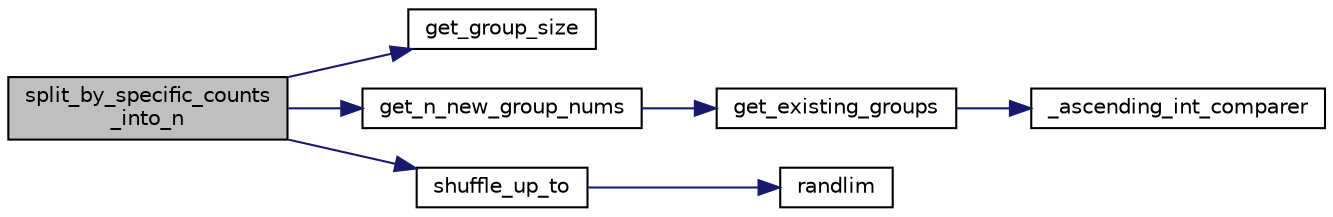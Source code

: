 digraph "split_by_specific_counts_into_n"
{
 // LATEX_PDF_SIZE
  edge [fontname="Helvetica",fontsize="10",labelfontname="Helvetica",labelfontsize="10"];
  node [fontname="Helvetica",fontsize="10",shape=record];
  rankdir="LR";
  Node1 [label="split_by_specific_counts\l_into_n",height=0.2,width=0.4,color="black", fillcolor="grey75", style="filled", fontcolor="black",tooltip="Split a group into n groups of equal size (or size differing only by one, if n does not perfectly div..."];
  Node1 -> Node2 [color="midnightblue",fontsize="10",style="solid",fontname="Helvetica"];
  Node2 [label="get_group_size",height=0.2,width=0.4,color="black", fillcolor="white", style="filled",URL="$group__getters.html#gad6d2b66296cd80f5bfe303e06de7935c",tooltip="Function to count the number of genotypes that currently belong to the specified group."];
  Node1 -> Node3 [color="midnightblue",fontsize="10",style="solid",fontname="Helvetica"];
  Node3 [label="get_n_new_group_nums",height=0.2,width=0.4,color="black", fillcolor="white", style="filled",URL="$group__supporters.html#ga71dbb7fd0d0317d24aa06b6bbb472367",tooltip="Function to identify the next n sequential integers that do not identify a group that currently has m..."];
  Node3 -> Node4 [color="midnightblue",fontsize="10",style="solid",fontname="Helvetica"];
  Node4 [label="get_existing_groups",height=0.2,width=0.4,color="black", fillcolor="white", style="filled",URL="$group__getters.html#ga9e5a5fb63d74d84617d91d4ae9acf1ee",tooltip="Identify every group number that currently has members."];
  Node4 -> Node5 [color="midnightblue",fontsize="10",style="solid",fontname="Helvetica"];
  Node5 [label="_ascending_int_comparer",height=0.2,width=0.4,color="black", fillcolor="white", style="filled",URL="$group__supporters.html#gadae2e9f7e1061cb20426ba2333b7629b",tooltip="Comparator function for qsort."];
  Node1 -> Node6 [color="midnightblue",fontsize="10",style="solid",fontname="Helvetica"];
  Node6 [label="shuffle_up_to",height=0.2,width=0.4,color="black", fillcolor="white", style="filled",URL="$group__supporters.html#gaa471b9b9b77c8010dff8d318e9a968a7",tooltip="Produce a random ordering of the first n elements in an array of integers using a (partial) Fisher-Ya..."];
  Node6 -> Node7 [color="midnightblue",fontsize="10",style="solid",fontname="Helvetica"];
  Node7 [label="randlim",height=0.2,width=0.4,color="black", fillcolor="white", style="filled",URL="$group__maths.html#ga89e066191f12e056cebb8d2cd74a2a29",tooltip="Generate an integer randomly between 0 and limit inclusive."];
}
